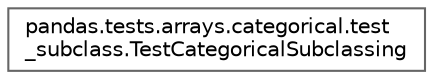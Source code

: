 digraph "Graphical Class Hierarchy"
{
 // LATEX_PDF_SIZE
  bgcolor="transparent";
  edge [fontname=Helvetica,fontsize=10,labelfontname=Helvetica,labelfontsize=10];
  node [fontname=Helvetica,fontsize=10,shape=box,height=0.2,width=0.4];
  rankdir="LR";
  Node0 [id="Node000000",label="pandas.tests.arrays.categorical.test\l_subclass.TestCategoricalSubclassing",height=0.2,width=0.4,color="grey40", fillcolor="white", style="filled",URL="$d0/de1/classpandas_1_1tests_1_1arrays_1_1categorical_1_1test__subclass_1_1TestCategoricalSubclassing.html",tooltip=" "];
}
